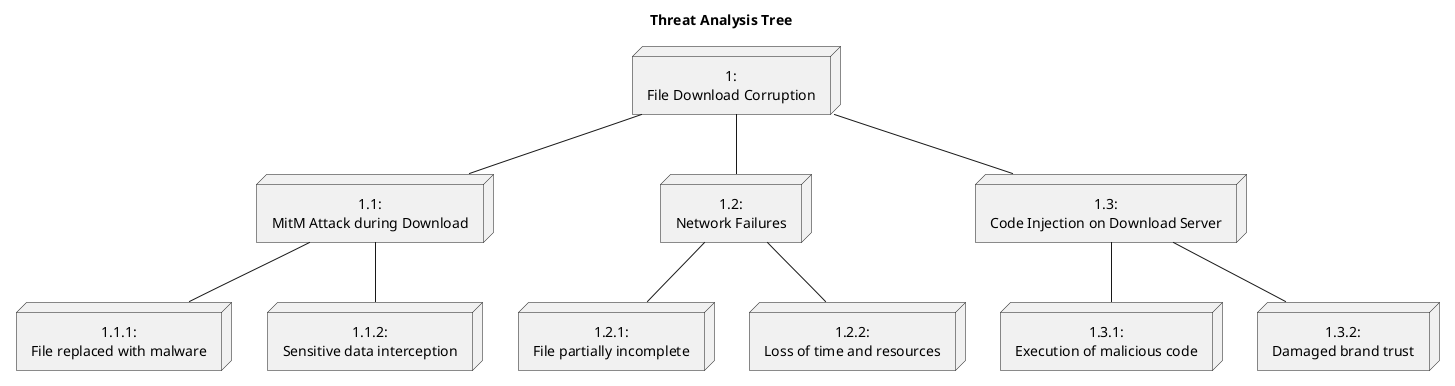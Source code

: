@startuml
skinparam defaultTextAlignment center

title Threat Analysis Tree

node "1:\nFile Download Corruption" as root
node "1.1:\nMitM Attack during Download" as mitm_attack
node "1.1.1:\nFile replaced with malware" as file_malware
node "1.1.2:\nSensitive data interception" as data_interception

node "1.2:\nNetwork Failures" as network_failures
node "1.2.1:\nFile partially incomplete" as file_incomplete
node "1.2.2:\nLoss of time and resources" as loss_resources

node "1.3:\nCode Injection on Download Server" as code_injection
node "1.3.1:\nExecution of malicious code" as exec_malicious
node "1.3.2:\nDamaged brand trust" as brand_trust

root -- mitm_attack
root -- network_failures
root -- code_injection

mitm_attack -- file_malware
mitm_attack -- data_interception

network_failures -- file_incomplete
network_failures -- loss_resources

code_injection -- exec_malicious
code_injection -- brand_trust

@enduml


